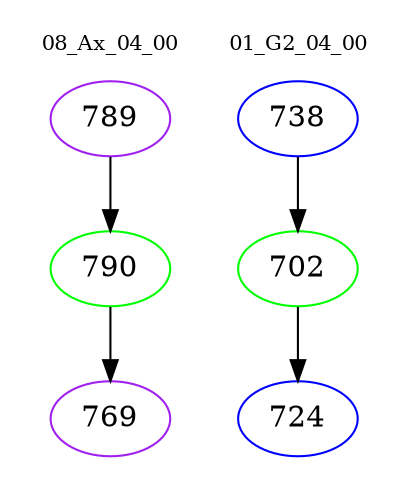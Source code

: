 digraph{
subgraph cluster_0 {
color = white
label = "08_Ax_04_00";
fontsize=10;
T0_789 [label="789", color="purple"]
T0_789 -> T0_790 [color="black"]
T0_790 [label="790", color="green"]
T0_790 -> T0_769 [color="black"]
T0_769 [label="769", color="purple"]
}
subgraph cluster_1 {
color = white
label = "01_G2_04_00";
fontsize=10;
T1_738 [label="738", color="blue"]
T1_738 -> T1_702 [color="black"]
T1_702 [label="702", color="green"]
T1_702 -> T1_724 [color="black"]
T1_724 [label="724", color="blue"]
}
}
